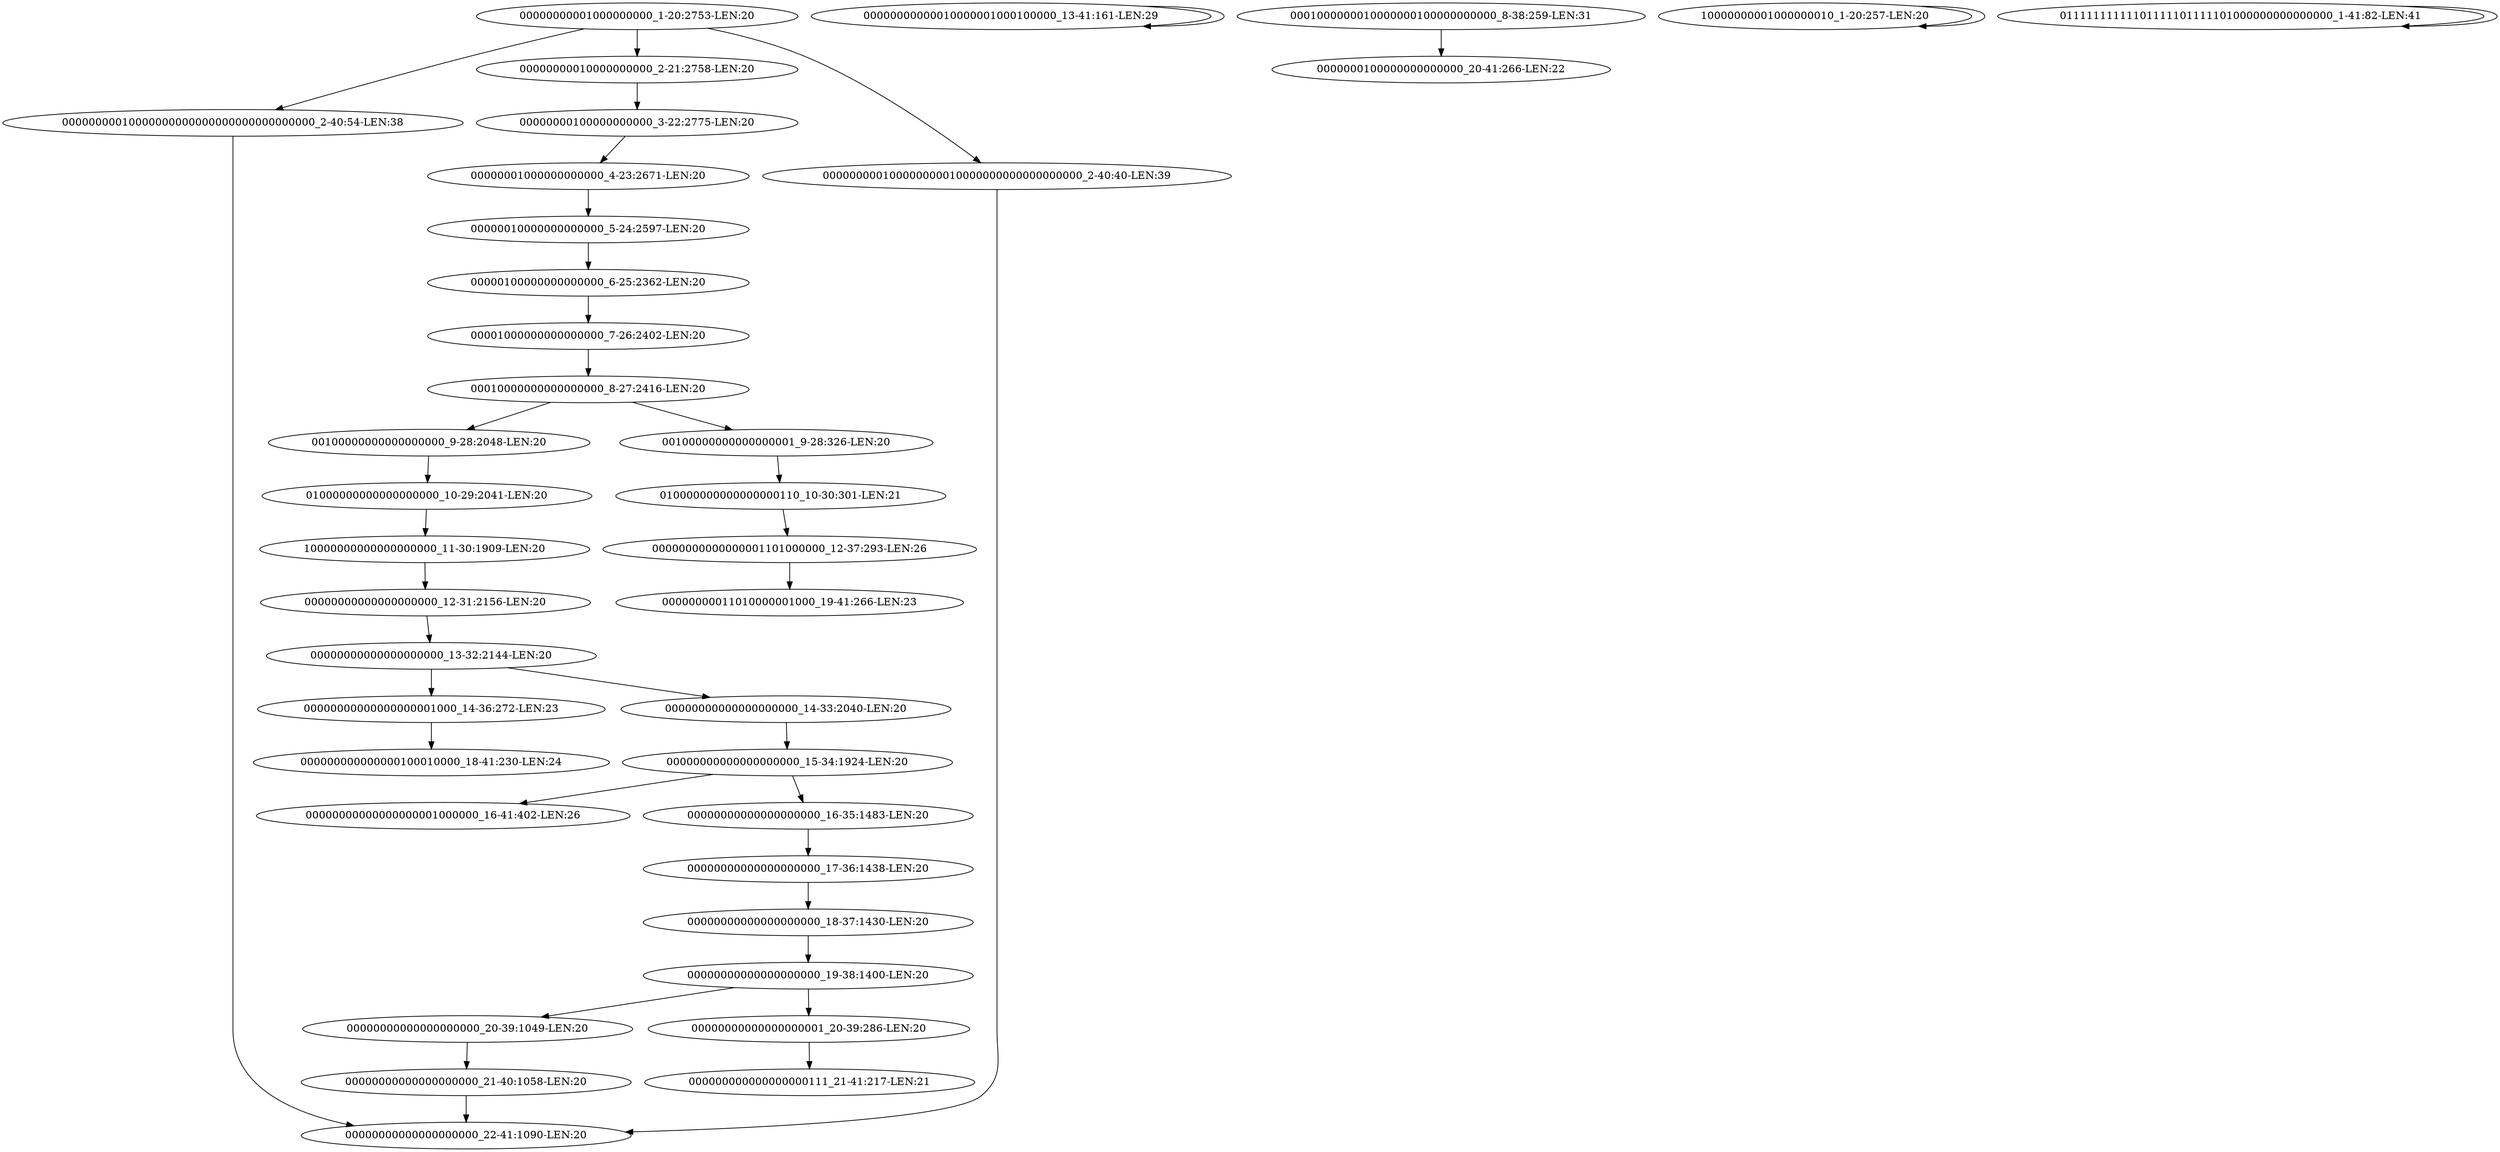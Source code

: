 digraph G {
    "00100000000000000000_9-28:2048-LEN:20" -> "01000000000000000000_10-29:2041-LEN:20";
    "00000000000000000000_19-38:1400-LEN:20" -> "00000000000000000000_20-39:1049-LEN:20";
    "00000000000000000000_19-38:1400-LEN:20" -> "00000000000000000001_20-39:286-LEN:20";
    "00000000000010000001000100000_13-41:161-LEN:29" -> "00000000000010000001000100000_13-41:161-LEN:29";
    "00000000010000000000000000000000000000_2-40:54-LEN:38" -> "00000000000000000000_22-41:1090-LEN:20";
    "00000000000000000001000_14-36:272-LEN:23" -> "000000000000000100010000_18-41:230-LEN:24";
    "00000000000000000000_15-34:1924-LEN:20" -> "00000000000000000001000000_16-41:402-LEN:26";
    "00000000000000000000_15-34:1924-LEN:20" -> "00000000000000000000_16-35:1483-LEN:20";
    "00000000000000000000_20-39:1049-LEN:20" -> "00000000000000000000_21-40:1058-LEN:20";
    "00000000010000000000_2-21:2758-LEN:20" -> "00000000100000000000_3-22:2775-LEN:20";
    "000000000100000000010000000000000000000_2-40:40-LEN:39" -> "00000000000000000000_22-41:1090-LEN:20";
    "10000000000000000000_11-30:1909-LEN:20" -> "00000000000000000000_12-31:2156-LEN:20";
    "00100000000000000001_9-28:326-LEN:20" -> "010000000000000000110_10-30:301-LEN:21";
    "00001000000000000000_7-26:2402-LEN:20" -> "00010000000000000000_8-27:2416-LEN:20";
    "00000000100000000000_3-22:2775-LEN:20" -> "00000001000000000000_4-23:2671-LEN:20";
    "00000000000000000000_12-31:2156-LEN:20" -> "00000000000000000000_13-32:2144-LEN:20";
    "00000000000000000000_13-32:2144-LEN:20" -> "00000000000000000001000_14-36:272-LEN:23";
    "00000000000000000000_13-32:2144-LEN:20" -> "00000000000000000000_14-33:2040-LEN:20";
    "00000000000000001101000000_12-37:293-LEN:26" -> "00000000011010000001000_19-41:266-LEN:23";
    "00000000000000000000_16-35:1483-LEN:20" -> "00000000000000000000_17-36:1438-LEN:20";
    "00000000000000000000_14-33:2040-LEN:20" -> "00000000000000000000_15-34:1924-LEN:20";
    "01000000000000000000_10-29:2041-LEN:20" -> "10000000000000000000_11-30:1909-LEN:20";
    "0001000000010000000100000000000_8-38:259-LEN:31" -> "0000000100000000000000_20-41:266-LEN:22";
    "00000010000000000000_5-24:2597-LEN:20" -> "00000100000000000000_6-25:2362-LEN:20";
    "00010000000000000000_8-27:2416-LEN:20" -> "00100000000000000000_9-28:2048-LEN:20";
    "00010000000000000000_8-27:2416-LEN:20" -> "00100000000000000001_9-28:326-LEN:20";
    "10000000001000000010_1-20:257-LEN:20" -> "10000000001000000010_1-20:257-LEN:20";
    "010000000000000000110_10-30:301-LEN:21" -> "00000000000000001101000000_12-37:293-LEN:26";
    "00000000000000000000_21-40:1058-LEN:20" -> "00000000000000000000_22-41:1090-LEN:20";
    "00000000000000000000_17-36:1438-LEN:20" -> "00000000000000000000_18-37:1430-LEN:20";
    "00000000000000000001_20-39:286-LEN:20" -> "000000000000000000111_21-41:217-LEN:21";
    "00000000001000000000_1-20:2753-LEN:20" -> "00000000010000000000000000000000000000_2-40:54-LEN:38";
    "00000000001000000000_1-20:2753-LEN:20" -> "00000000010000000000_2-21:2758-LEN:20";
    "00000000001000000000_1-20:2753-LEN:20" -> "000000000100000000010000000000000000000_2-40:40-LEN:39";
    "00000000000000000000_18-37:1430-LEN:20" -> "00000000000000000000_19-38:1400-LEN:20";
    "00000100000000000000_6-25:2362-LEN:20" -> "00001000000000000000_7-26:2402-LEN:20";
    "00000001000000000000_4-23:2671-LEN:20" -> "00000010000000000000_5-24:2597-LEN:20";
    "01111111111101111101111101000000000000000_1-41:82-LEN:41" -> "01111111111101111101111101000000000000000_1-41:82-LEN:41";
}
